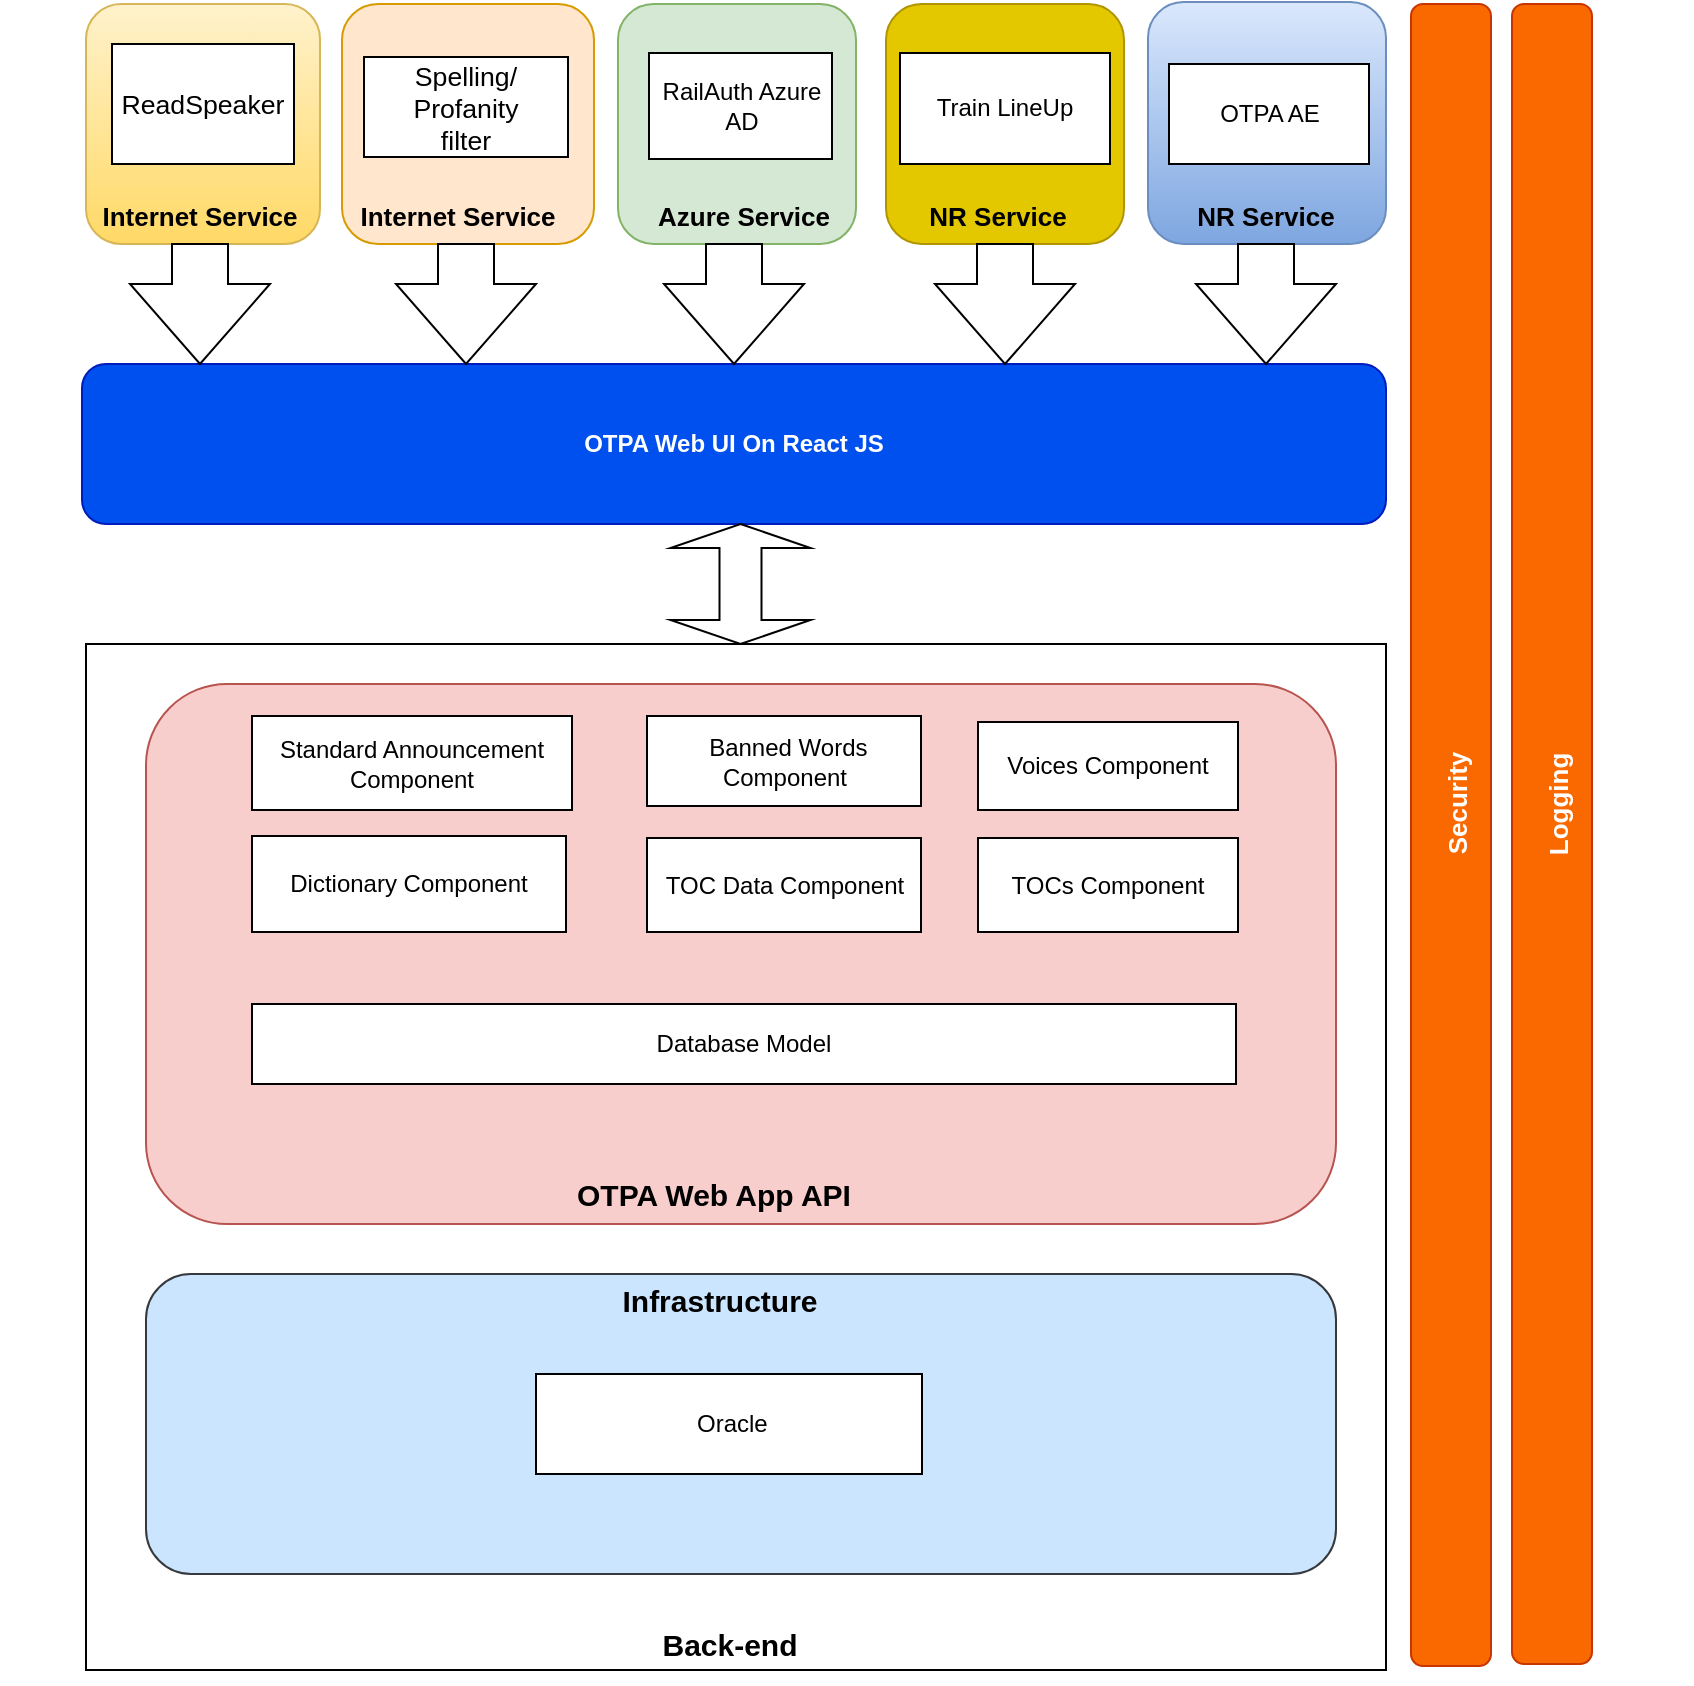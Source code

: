 <mxfile version="20.2.3" type="github">
  <diagram id="LI8FxoVQCLHx2Gy9EvLi" name="Page-1">
    <mxGraphModel dx="2414" dy="2036" grid="0" gridSize="10" guides="1" tooltips="1" connect="1" arrows="1" fold="1" page="1" pageScale="1" pageWidth="850" pageHeight="1100" math="0" shadow="0">
      <root>
        <mxCell id="0" />
        <mxCell id="1" parent="0" />
        <mxCell id="6oq6TiqJleILa2b0mG5i-100" value="" style="rounded=0;whiteSpace=wrap;html=1;labelBorderColor=default;fontSize=13;fontColor=#FFFFFF;" vertex="1" parent="1">
          <mxGeometry x="40" y="160" width="650" height="513" as="geometry" />
        </mxCell>
        <mxCell id="6oq6TiqJleILa2b0mG5i-74" value="" style="rounded=1;whiteSpace=wrap;html=1;fillColor=#dae8fc;strokeColor=#6c8ebf;gradientColor=#7ea6e0;" vertex="1" parent="1">
          <mxGeometry x="571" y="-161" width="119" height="121" as="geometry" />
        </mxCell>
        <mxCell id="6oq6TiqJleILa2b0mG5i-73" value="" style="rounded=1;whiteSpace=wrap;html=1;fillColor=#e3c800;strokeColor=#B09500;fontColor=#000000;" vertex="1" parent="1">
          <mxGeometry x="440" y="-160" width="119" height="120" as="geometry" />
        </mxCell>
        <mxCell id="6oq6TiqJleILa2b0mG5i-66" value="" style="rounded=1;whiteSpace=wrap;html=1;fillColor=#ffe6cc;strokeColor=#d79b00;" vertex="1" parent="1">
          <mxGeometry x="168" y="-160" width="126" height="120" as="geometry" />
        </mxCell>
        <mxCell id="6oq6TiqJleILa2b0mG5i-1" value="&lt;b&gt;OTPA Web UI On React JS&lt;/b&gt;" style="rounded=1;whiteSpace=wrap;html=1;fillColor=#0050ef;fontColor=#ffffff;strokeColor=#001DBC;" vertex="1" parent="1">
          <mxGeometry x="38" y="20" width="652" height="80" as="geometry" />
        </mxCell>
        <mxCell id="6oq6TiqJleILa2b0mG5i-2" value="" style="rounded=1;whiteSpace=wrap;html=1;fillColor=#fa6800;fontColor=#000000;strokeColor=#C73500;" vertex="1" parent="1">
          <mxGeometry x="702.5" y="-160" width="40" height="831" as="geometry" />
        </mxCell>
        <mxCell id="6oq6TiqJleILa2b0mG5i-3" value="" style="rounded=1;whiteSpace=wrap;html=1;fillColor=#f8cecc;strokeColor=#b85450;" vertex="1" parent="1">
          <mxGeometry x="70" y="180" width="595" height="270" as="geometry" />
        </mxCell>
        <mxCell id="6oq6TiqJleILa2b0mG5i-4" value="" style="rounded=1;whiteSpace=wrap;html=1;fillColor=#d5e8d4;strokeColor=#82b366;" vertex="1" parent="1">
          <mxGeometry x="306" y="-160" width="119" height="120" as="geometry" />
        </mxCell>
        <mxCell id="6oq6TiqJleILa2b0mG5i-5" value="" style="rounded=1;whiteSpace=wrap;html=1;fillColor=#fff2cc;strokeColor=#d6b656;gradientColor=#ffd966;" vertex="1" parent="1">
          <mxGeometry x="40" y="-160" width="117" height="120" as="geometry" />
        </mxCell>
        <mxCell id="6oq6TiqJleILa2b0mG5i-6" value="&lt;span style=&quot;font-size:10.0pt;font-family:&lt;br/&gt;&amp;quot;Arial&amp;quot;,sans-serif;mso-fareast-font-family:&amp;quot;Times New Roman&amp;quot;;mso-ansi-language:&lt;br/&gt;EN-GB;mso-fareast-language:EN-US;mso-bidi-language:AR-SA&quot; lang=&quot;EN-GB&quot;&gt;ReadSpeaker&lt;/span&gt;" style="rounded=0;whiteSpace=wrap;html=1;" vertex="1" parent="1">
          <mxGeometry x="53" y="-140" width="91" height="60" as="geometry" />
        </mxCell>
        <mxCell id="6oq6TiqJleILa2b0mG5i-7" value="&lt;span style=&quot;font-size:10.0pt;font-family:&lt;br/&gt;&amp;quot;Arial&amp;quot;,sans-serif;mso-fareast-font-family:&amp;quot;Times New Roman&amp;quot;;mso-ansi-language:&lt;br/&gt;EN-GB;mso-fareast-language:EN-US;mso-bidi-language:AR-SA&quot; lang=&quot;EN-GB&quot;&gt;Spelling/ Profanity&lt;br/&gt;filter&lt;/span&gt;" style="rounded=0;whiteSpace=wrap;html=1;" vertex="1" parent="1">
          <mxGeometry x="179" y="-133.5" width="102" height="50" as="geometry" />
        </mxCell>
        <mxCell id="6oq6TiqJleILa2b0mG5i-9" value="&lt;font size=&quot;1&quot; style=&quot;&quot;&gt;&lt;b style=&quot;font-size: 13px;&quot;&gt;Internet Service&lt;/b&gt;&lt;/font&gt;" style="text;html=1;strokeColor=none;fillColor=none;align=center;verticalAlign=middle;whiteSpace=wrap;rounded=0;" vertex="1" parent="1">
          <mxGeometry x="-3" y="-67.5" width="200" height="27.5" as="geometry" />
        </mxCell>
        <mxCell id="6oq6TiqJleILa2b0mG5i-11" value="Standard Announcement Component" style="rounded=0;whiteSpace=wrap;html=1;" vertex="1" parent="1">
          <mxGeometry x="123" y="196" width="160" height="47" as="geometry" />
        </mxCell>
        <mxCell id="6oq6TiqJleILa2b0mG5i-12" value="OTPA Web App API" style="text;html=1;strokeColor=none;fillColor=none;align=center;verticalAlign=middle;whiteSpace=wrap;rounded=0;fontSize=15;fontStyle=1" vertex="1" parent="1">
          <mxGeometry x="268.5" y="420" width="170" height="30" as="geometry" />
        </mxCell>
        <mxCell id="6oq6TiqJleILa2b0mG5i-15" value="Train LineUp" style="rounded=0;whiteSpace=wrap;html=1;" vertex="1" parent="1">
          <mxGeometry x="447" y="-135.5" width="105" height="55.5" as="geometry" />
        </mxCell>
        <mxCell id="6oq6TiqJleILa2b0mG5i-16" value="OTPA AE" style="rounded=0;whiteSpace=wrap;html=1;" vertex="1" parent="1">
          <mxGeometry x="581.5" y="-130" width="100" height="50" as="geometry" />
        </mxCell>
        <mxCell id="6oq6TiqJleILa2b0mG5i-17" value="RailAuth Azure AD" style="rounded=0;whiteSpace=wrap;html=1;" vertex="1" parent="1">
          <mxGeometry x="321.5" y="-135.5" width="91.5" height="53" as="geometry" />
        </mxCell>
        <mxCell id="6oq6TiqJleILa2b0mG5i-20" value="" style="rounded=1;whiteSpace=wrap;html=1;fillColor=#cce5ff;strokeColor=#36393d;" vertex="1" parent="1">
          <mxGeometry x="70" y="475" width="595" height="150" as="geometry" />
        </mxCell>
        <mxCell id="6oq6TiqJleILa2b0mG5i-21" value="&amp;nbsp;Oracle" style="rounded=0;whiteSpace=wrap;html=1;" vertex="1" parent="1">
          <mxGeometry x="265" y="525" width="193" height="50" as="geometry" />
        </mxCell>
        <mxCell id="6oq6TiqJleILa2b0mG5i-22" value="Infrastructure" style="text;html=1;strokeColor=none;fillColor=none;align=center;verticalAlign=middle;whiteSpace=wrap;rounded=0;fontSize=15;fontStyle=1" vertex="1" parent="1">
          <mxGeometry x="297" y="473" width="120" height="30" as="geometry" />
        </mxCell>
        <mxCell id="6oq6TiqJleILa2b0mG5i-23" value="" style="rounded=1;whiteSpace=wrap;html=1;fillColor=#fa6800;fontColor=#000000;strokeColor=#C73500;" vertex="1" parent="1">
          <mxGeometry x="753" y="-160" width="40" height="830" as="geometry" />
        </mxCell>
        <mxCell id="6oq6TiqJleILa2b0mG5i-27" value="&lt;font style=&quot;font-size: 13px;&quot;&gt;&lt;b&gt;Logging&lt;/b&gt;&lt;/font&gt;" style="text;html=1;strokeColor=none;fillColor=none;align=center;verticalAlign=middle;whiteSpace=wrap;rounded=0;horizontal=0;fontColor=#FFFFFF;" vertex="1" parent="1">
          <mxGeometry x="708" y="225.5" width="135" height="30" as="geometry" />
        </mxCell>
        <mxCell id="6oq6TiqJleILa2b0mG5i-29" value="&lt;font style=&quot;font-size: 13px;&quot;&gt;&lt;b&gt;Security&lt;/b&gt;&lt;/font&gt;" style="text;html=1;strokeColor=none;fillColor=none;align=center;verticalAlign=middle;whiteSpace=wrap;rounded=0;horizontal=0;fontColor=#FFFFFF;" vertex="1" parent="1">
          <mxGeometry x="658" y="225" width="135" height="30" as="geometry" />
        </mxCell>
        <mxCell id="6oq6TiqJleILa2b0mG5i-33" value="" style="html=1;shadow=0;dashed=0;align=center;verticalAlign=middle;shape=mxgraph.arrows2.arrow;dy=0.6;dx=40;direction=south;notch=0;labelBorderColor=default;fontColor=#FFFFFF;" vertex="1" parent="1">
          <mxGeometry x="195" y="-40" width="70" height="60" as="geometry" />
        </mxCell>
        <mxCell id="6oq6TiqJleILa2b0mG5i-38" value="Voices Component" style="rounded=0;whiteSpace=wrap;html=1;" vertex="1" parent="1">
          <mxGeometry x="486" y="199" width="130" height="44" as="geometry" />
        </mxCell>
        <mxCell id="6oq6TiqJleILa2b0mG5i-39" value="Dictionary Component" style="rounded=0;whiteSpace=wrap;html=1;" vertex="1" parent="1">
          <mxGeometry x="123" y="256" width="157" height="48" as="geometry" />
        </mxCell>
        <mxCell id="6oq6TiqJleILa2b0mG5i-40" value="&amp;nbsp;Banned Words Component" style="rounded=0;whiteSpace=wrap;html=1;" vertex="1" parent="1">
          <mxGeometry x="320.5" y="196" width="137" height="45" as="geometry" />
        </mxCell>
        <mxCell id="6oq6TiqJleILa2b0mG5i-43" value="TOCs Component" style="rounded=0;whiteSpace=wrap;html=1;" vertex="1" parent="1">
          <mxGeometry x="486" y="257" width="130" height="47" as="geometry" />
        </mxCell>
        <mxCell id="6oq6TiqJleILa2b0mG5i-44" value="TOC Data Component" style="rounded=0;whiteSpace=wrap;html=1;" vertex="1" parent="1">
          <mxGeometry x="320.5" y="257" width="137" height="47" as="geometry" />
        </mxCell>
        <mxCell id="6oq6TiqJleILa2b0mG5i-45" value="Database Model" style="rounded=0;whiteSpace=wrap;html=1;" vertex="1" parent="1">
          <mxGeometry x="123" y="340" width="492" height="40" as="geometry" />
        </mxCell>
        <mxCell id="6oq6TiqJleILa2b0mG5i-82" value="&lt;font size=&quot;1&quot; style=&quot;&quot;&gt;&lt;b style=&quot;font-size: 13px;&quot;&gt;Internet Service&lt;/b&gt;&lt;/font&gt;" style="text;html=1;strokeColor=none;fillColor=none;align=center;verticalAlign=middle;whiteSpace=wrap;rounded=0;" vertex="1" parent="1">
          <mxGeometry x="125.5" y="-67.5" width="200" height="27.5" as="geometry" />
        </mxCell>
        <mxCell id="6oq6TiqJleILa2b0mG5i-83" value="&lt;font style=&quot;font-size: 13px;&quot;&gt;&lt;b&gt;Azure Service&lt;/b&gt;&lt;/font&gt;" style="text;html=1;strokeColor=none;fillColor=none;align=center;verticalAlign=middle;whiteSpace=wrap;rounded=0;" vertex="1" parent="1">
          <mxGeometry x="268.5" y="-67.5" width="200" height="27.5" as="geometry" />
        </mxCell>
        <mxCell id="6oq6TiqJleILa2b0mG5i-84" value="&lt;font style=&quot;font-size: 13px;&quot;&gt;&lt;b&gt;NR Service&lt;/b&gt;&lt;/font&gt;" style="text;html=1;strokeColor=none;fillColor=none;align=center;verticalAlign=middle;whiteSpace=wrap;rounded=0;" vertex="1" parent="1">
          <mxGeometry x="395.5" y="-67.5" width="200" height="27.5" as="geometry" />
        </mxCell>
        <mxCell id="6oq6TiqJleILa2b0mG5i-85" value="&lt;font style=&quot;font-size: 13px;&quot;&gt;&lt;b&gt;NR Service&lt;/b&gt;&lt;/font&gt;" style="text;html=1;strokeColor=none;fillColor=none;align=center;verticalAlign=middle;whiteSpace=wrap;rounded=0;" vertex="1" parent="1">
          <mxGeometry x="530" y="-67.5" width="200" height="27.5" as="geometry" />
        </mxCell>
        <mxCell id="6oq6TiqJleILa2b0mG5i-93" value="" style="html=1;shadow=0;dashed=0;align=center;verticalAlign=middle;shape=mxgraph.arrows2.arrow;dy=0.6;dx=40;direction=south;notch=0;labelBorderColor=default;fontColor=#FFFFFF;" vertex="1" parent="1">
          <mxGeometry x="62" y="-40" width="70" height="60" as="geometry" />
        </mxCell>
        <mxCell id="6oq6TiqJleILa2b0mG5i-94" value="" style="html=1;shadow=0;dashed=0;align=center;verticalAlign=middle;shape=mxgraph.arrows2.arrow;dy=0.6;dx=40;direction=south;notch=0;labelBorderColor=default;fontColor=#FFFFFF;" vertex="1" parent="1">
          <mxGeometry x="329" y="-40" width="70" height="60" as="geometry" />
        </mxCell>
        <mxCell id="6oq6TiqJleILa2b0mG5i-95" value="" style="html=1;shadow=0;dashed=0;align=center;verticalAlign=middle;shape=mxgraph.arrows2.arrow;dy=0.6;dx=40;direction=south;notch=0;labelBorderColor=default;fontColor=#FFFFFF;" vertex="1" parent="1">
          <mxGeometry x="464.5" y="-40" width="70" height="60" as="geometry" />
        </mxCell>
        <mxCell id="6oq6TiqJleILa2b0mG5i-96" value="" style="html=1;shadow=0;dashed=0;align=center;verticalAlign=middle;shape=mxgraph.arrows2.arrow;dy=0.6;dx=40;direction=south;notch=0;labelBorderColor=default;fontColor=#FFFFFF;" vertex="1" parent="1">
          <mxGeometry x="595" y="-40" width="70" height="60" as="geometry" />
        </mxCell>
        <mxCell id="6oq6TiqJleILa2b0mG5i-97" value="" style="shape=doubleArrow;direction=south;whiteSpace=wrap;html=1;labelBorderColor=default;fontColor=#FFFFFF;" vertex="1" parent="1">
          <mxGeometry x="332.25" y="100" width="70" height="60" as="geometry" />
        </mxCell>
        <mxCell id="6oq6TiqJleILa2b0mG5i-98" value="Back-end" style="text;html=1;strokeColor=none;fillColor=none;align=center;verticalAlign=middle;whiteSpace=wrap;rounded=0;fontSize=15;fontStyle=1" vertex="1" parent="1">
          <mxGeometry x="307" y="640" width="110" height="40" as="geometry" />
        </mxCell>
      </root>
    </mxGraphModel>
  </diagram>
</mxfile>
